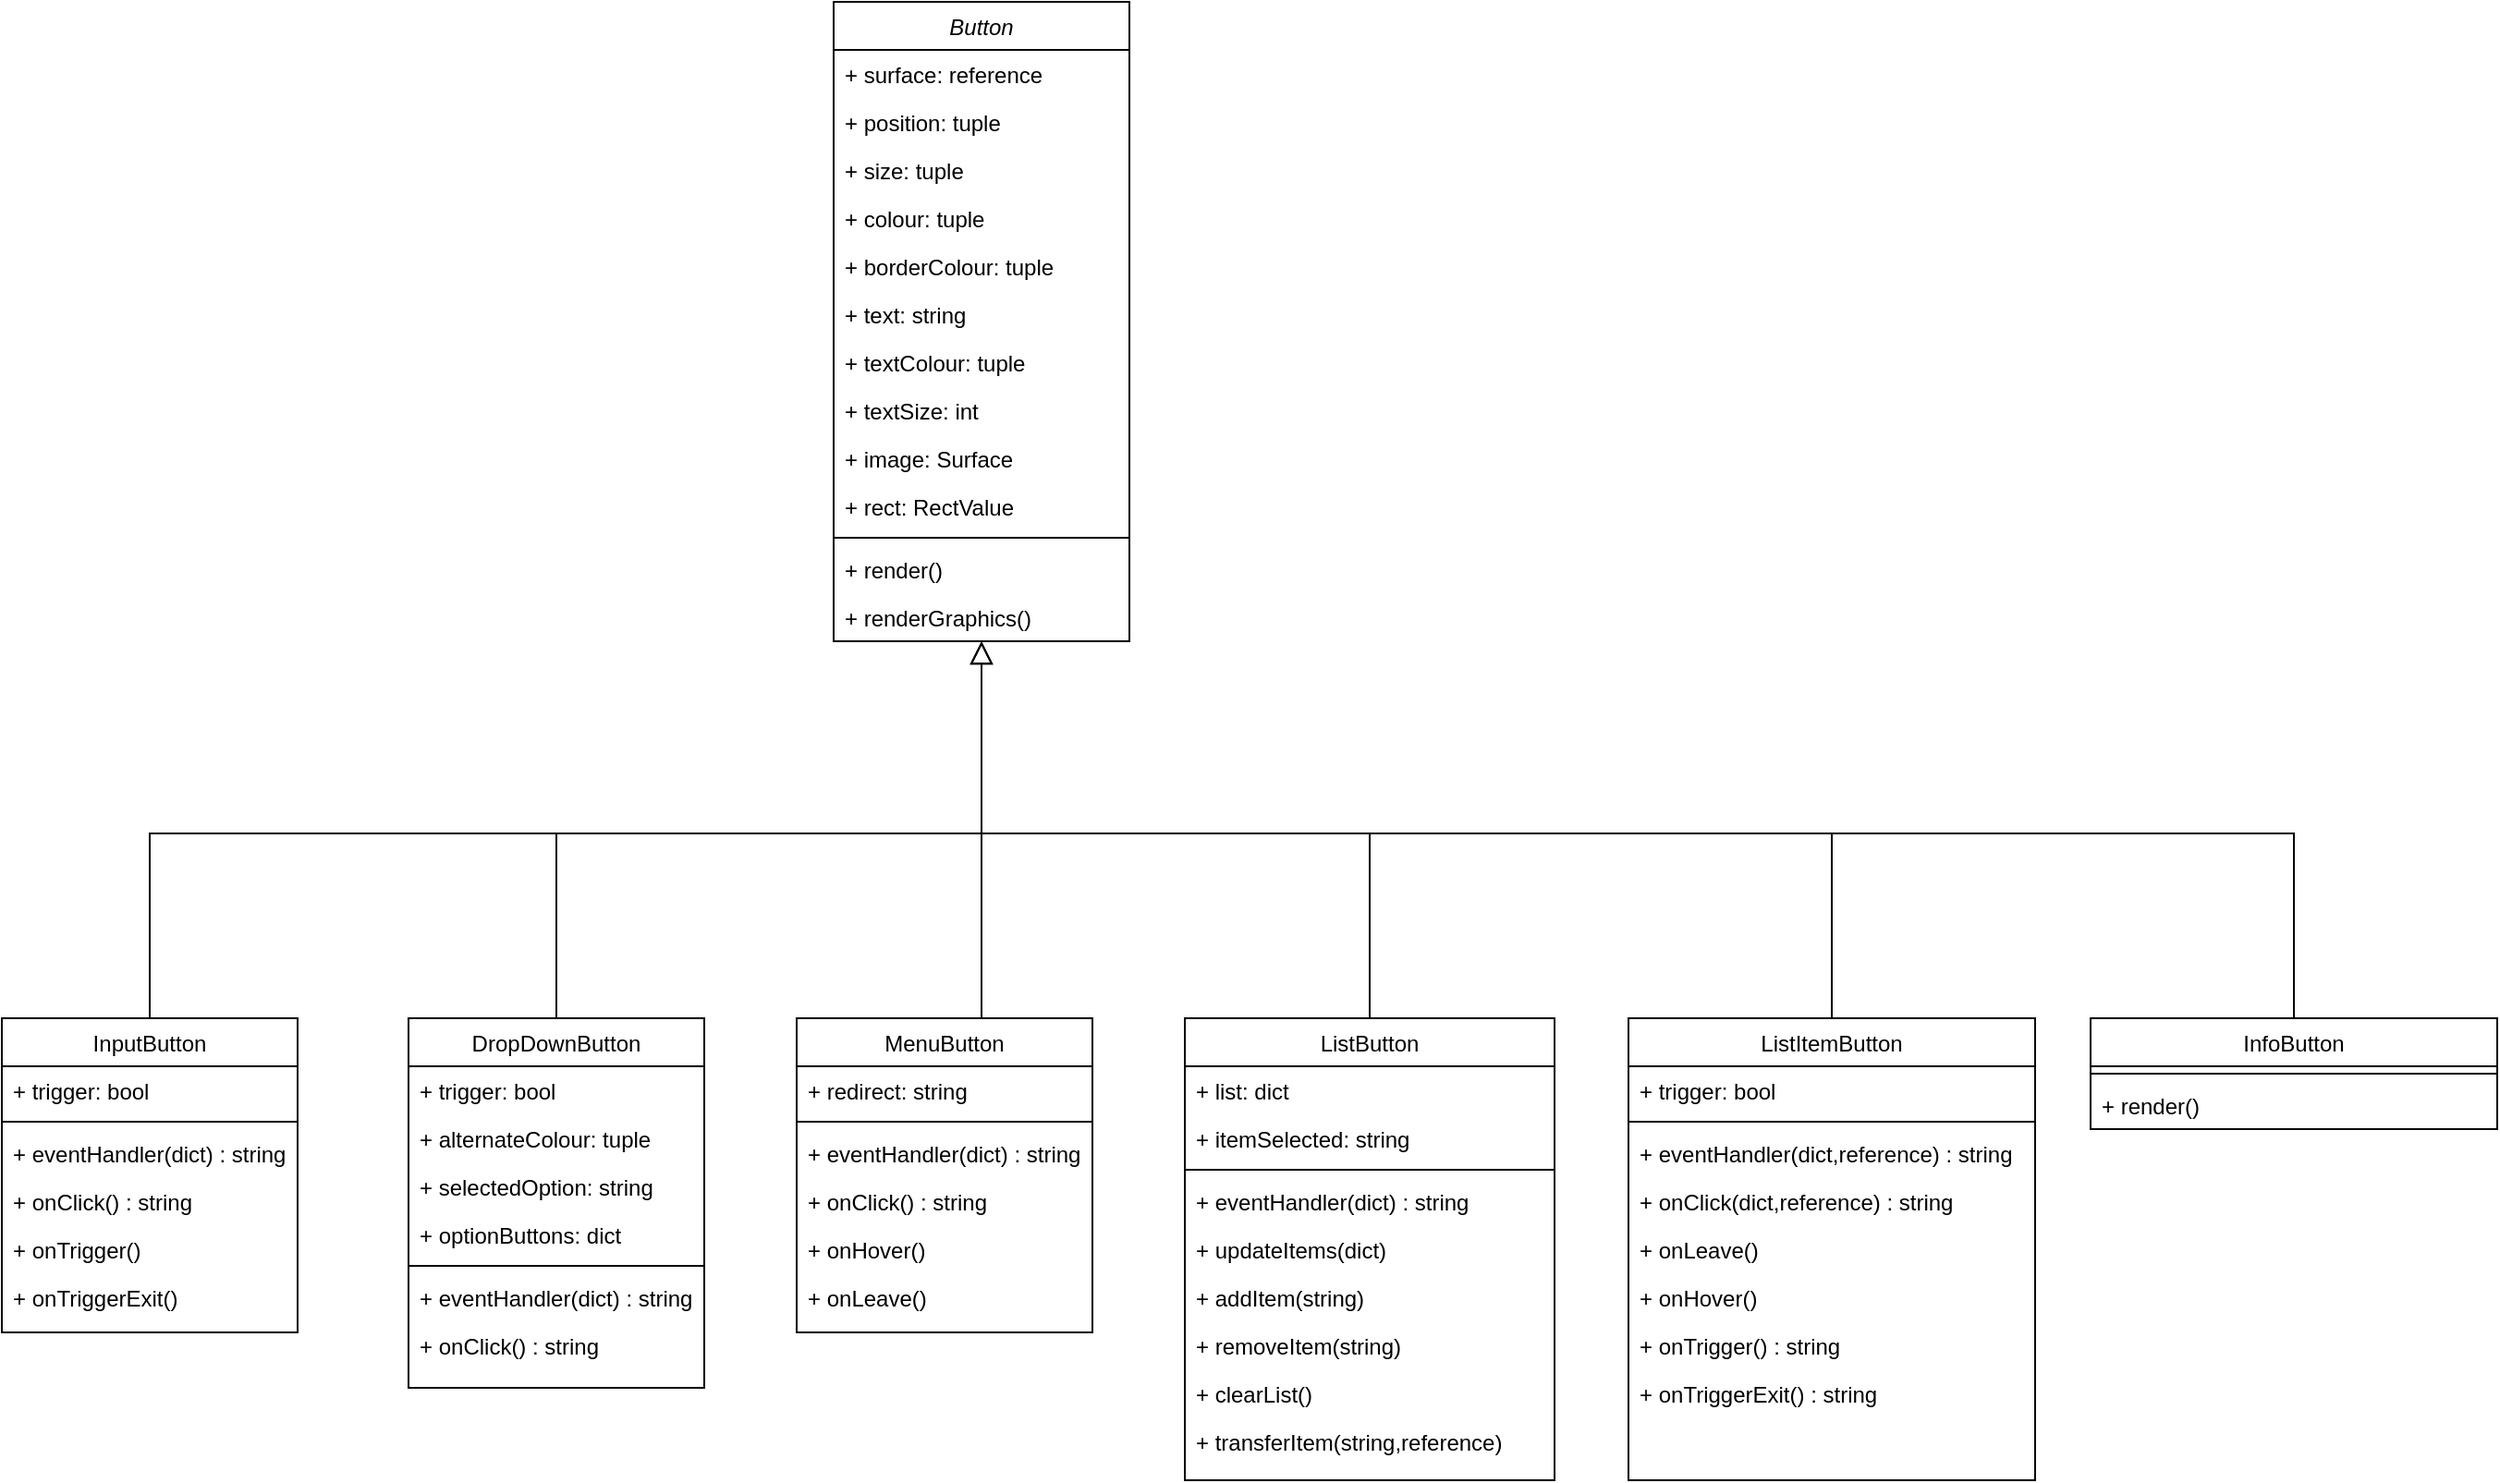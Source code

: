 <mxfile version="21.0.1" type="device"><diagram id="C5RBs43oDa-KdzZeNtuy" name="Page-1"><mxGraphModel dx="2518" dy="2461" grid="1" gridSize="10" guides="1" tooltips="1" connect="1" arrows="1" fold="1" page="1" pageScale="1" pageWidth="827" pageHeight="1169" math="0" shadow="0"><root><mxCell id="WIyWlLk6GJQsqaUBKTNV-0"/><mxCell id="WIyWlLk6GJQsqaUBKTNV-1" parent="WIyWlLk6GJQsqaUBKTNV-0"/><mxCell id="zkfFHV4jXpPFQw0GAbJ--0" value="Button" style="swimlane;fontStyle=2;align=center;verticalAlign=top;childLayout=stackLayout;horizontal=1;startSize=26;horizontalStack=0;resizeParent=1;resizeLast=0;collapsible=1;marginBottom=0;rounded=0;shadow=0;strokeWidth=1;" parent="WIyWlLk6GJQsqaUBKTNV-1" vertex="1"><mxGeometry x="530" y="-190" width="160" height="346" as="geometry"><mxRectangle x="270" y="20" width="160" height="26" as="alternateBounds"/></mxGeometry></mxCell><mxCell id="zkfFHV4jXpPFQw0GAbJ--1" value="+ surface: reference" style="text;align=left;verticalAlign=top;spacingLeft=4;spacingRight=4;overflow=hidden;rotatable=0;points=[[0,0.5],[1,0.5]];portConstraint=eastwest;" parent="zkfFHV4jXpPFQw0GAbJ--0" vertex="1"><mxGeometry y="26" width="160" height="26" as="geometry"/></mxCell><object label="+ position: tuple&#10;" id="zkfFHV4jXpPFQw0GAbJ--2"><mxCell style="text;align=left;verticalAlign=top;spacingLeft=4;spacingRight=4;overflow=hidden;rotatable=0;points=[[0,0.5],[1,0.5]];portConstraint=eastwest;rounded=0;shadow=0;html=0;" parent="zkfFHV4jXpPFQw0GAbJ--0" vertex="1"><mxGeometry y="52" width="160" height="26" as="geometry"/></mxCell></object><object label="+ size: tuple" id="BV6IZgUKwwnpaz7Gonvw-4"><mxCell style="text;align=left;verticalAlign=top;spacingLeft=4;spacingRight=4;overflow=hidden;rotatable=0;points=[[0,0.5],[1,0.5]];portConstraint=eastwest;rounded=0;shadow=0;html=0;" vertex="1" parent="zkfFHV4jXpPFQw0GAbJ--0"><mxGeometry y="78" width="160" height="26" as="geometry"/></mxCell></object><object label="+ colour: tuple" id="BV6IZgUKwwnpaz7Gonvw-5"><mxCell style="text;align=left;verticalAlign=top;spacingLeft=4;spacingRight=4;overflow=hidden;rotatable=0;points=[[0,0.5],[1,0.5]];portConstraint=eastwest;rounded=0;shadow=0;html=0;" vertex="1" parent="zkfFHV4jXpPFQw0GAbJ--0"><mxGeometry y="104" width="160" height="26" as="geometry"/></mxCell></object><object label="+ borderColour: tuple" id="BV6IZgUKwwnpaz7Gonvw-6"><mxCell style="text;align=left;verticalAlign=top;spacingLeft=4;spacingRight=4;overflow=hidden;rotatable=0;points=[[0,0.5],[1,0.5]];portConstraint=eastwest;rounded=0;shadow=0;html=0;" vertex="1" parent="zkfFHV4jXpPFQw0GAbJ--0"><mxGeometry y="130" width="160" height="26" as="geometry"/></mxCell></object><object label="+ text: string" id="BV6IZgUKwwnpaz7Gonvw-7"><mxCell style="text;align=left;verticalAlign=top;spacingLeft=4;spacingRight=4;overflow=hidden;rotatable=0;points=[[0,0.5],[1,0.5]];portConstraint=eastwest;rounded=0;shadow=0;html=0;" vertex="1" parent="zkfFHV4jXpPFQw0GAbJ--0"><mxGeometry y="156" width="160" height="26" as="geometry"/></mxCell></object><object label="+ textColour: tuple" id="BV6IZgUKwwnpaz7Gonvw-8"><mxCell style="text;align=left;verticalAlign=top;spacingLeft=4;spacingRight=4;overflow=hidden;rotatable=0;points=[[0,0.5],[1,0.5]];portConstraint=eastwest;rounded=0;shadow=0;html=0;" vertex="1" parent="zkfFHV4jXpPFQw0GAbJ--0"><mxGeometry y="182" width="160" height="26" as="geometry"/></mxCell></object><object label="+ textSize: int" id="BV6IZgUKwwnpaz7Gonvw-9"><mxCell style="text;align=left;verticalAlign=top;spacingLeft=4;spacingRight=4;overflow=hidden;rotatable=0;points=[[0,0.5],[1,0.5]];portConstraint=eastwest;rounded=0;shadow=0;html=0;" vertex="1" parent="zkfFHV4jXpPFQw0GAbJ--0"><mxGeometry y="208" width="160" height="26" as="geometry"/></mxCell></object><object label="+ image: Surface" id="BV6IZgUKwwnpaz7Gonvw-10"><mxCell style="text;align=left;verticalAlign=top;spacingLeft=4;spacingRight=4;overflow=hidden;rotatable=0;points=[[0,0.5],[1,0.5]];portConstraint=eastwest;rounded=0;shadow=0;html=0;" vertex="1" parent="zkfFHV4jXpPFQw0GAbJ--0"><mxGeometry y="234" width="160" height="26" as="geometry"/></mxCell></object><object label="+ rect: RectValue" id="BV6IZgUKwwnpaz7Gonvw-11"><mxCell style="text;align=left;verticalAlign=top;spacingLeft=4;spacingRight=4;overflow=hidden;rotatable=0;points=[[0,0.5],[1,0.5]];portConstraint=eastwest;rounded=0;shadow=0;html=0;" vertex="1" parent="zkfFHV4jXpPFQw0GAbJ--0"><mxGeometry y="260" width="160" height="26" as="geometry"/></mxCell></object><mxCell id="zkfFHV4jXpPFQw0GAbJ--4" value="" style="line;html=1;strokeWidth=1;align=left;verticalAlign=middle;spacingTop=-1;spacingLeft=3;spacingRight=3;rotatable=0;labelPosition=right;points=[];portConstraint=eastwest;" parent="zkfFHV4jXpPFQw0GAbJ--0" vertex="1"><mxGeometry y="286" width="160" height="8" as="geometry"/></mxCell><mxCell id="zkfFHV4jXpPFQw0GAbJ--5" value="+ render()" style="text;align=left;verticalAlign=top;spacingLeft=4;spacingRight=4;overflow=hidden;rotatable=0;points=[[0,0.5],[1,0.5]];portConstraint=eastwest;" parent="zkfFHV4jXpPFQw0GAbJ--0" vertex="1"><mxGeometry y="294" width="160" height="26" as="geometry"/></mxCell><mxCell id="BV6IZgUKwwnpaz7Gonvw-12" value="+ renderGraphics()" style="text;align=left;verticalAlign=top;spacingLeft=4;spacingRight=4;overflow=hidden;rotatable=0;points=[[0,0.5],[1,0.5]];portConstraint=eastwest;" vertex="1" parent="zkfFHV4jXpPFQw0GAbJ--0"><mxGeometry y="320" width="160" height="26" as="geometry"/></mxCell><mxCell id="zkfFHV4jXpPFQw0GAbJ--12" value="" style="endArrow=block;endSize=10;endFill=0;shadow=0;strokeWidth=1;rounded=0;edgeStyle=elbowEdgeStyle;elbow=vertical;exitX=0.5;exitY=0;exitDx=0;exitDy=0;" parent="WIyWlLk6GJQsqaUBKTNV-1" source="BV6IZgUKwwnpaz7Gonvw-20" target="zkfFHV4jXpPFQw0GAbJ--0" edge="1"><mxGeometry width="160" relative="1" as="geometry"><mxPoint x="90" y="360" as="sourcePoint"/><mxPoint x="200" y="203" as="targetPoint"/><Array as="points"><mxPoint x="260" y="260"/></Array></mxGeometry></mxCell><mxCell id="zkfFHV4jXpPFQw0GAbJ--13" value="MenuButton" style="swimlane;fontStyle=0;align=center;verticalAlign=top;childLayout=stackLayout;horizontal=1;startSize=26;horizontalStack=0;resizeParent=1;resizeLast=0;collapsible=1;marginBottom=0;rounded=0;shadow=0;strokeWidth=1;" parent="WIyWlLk6GJQsqaUBKTNV-1" vertex="1"><mxGeometry x="510" y="360" width="160" height="170" as="geometry"><mxRectangle x="340" y="380" width="170" height="26" as="alternateBounds"/></mxGeometry></mxCell><mxCell id="zkfFHV4jXpPFQw0GAbJ--14" value="+ redirect: string" style="text;align=left;verticalAlign=top;spacingLeft=4;spacingRight=4;overflow=hidden;rotatable=0;points=[[0,0.5],[1,0.5]];portConstraint=eastwest;" parent="zkfFHV4jXpPFQw0GAbJ--13" vertex="1"><mxGeometry y="26" width="160" height="26" as="geometry"/></mxCell><mxCell id="zkfFHV4jXpPFQw0GAbJ--15" value="" style="line;html=1;strokeWidth=1;align=left;verticalAlign=middle;spacingTop=-1;spacingLeft=3;spacingRight=3;rotatable=0;labelPosition=right;points=[];portConstraint=eastwest;" parent="zkfFHV4jXpPFQw0GAbJ--13" vertex="1"><mxGeometry y="52" width="160" height="8" as="geometry"/></mxCell><mxCell id="BV6IZgUKwwnpaz7Gonvw-15" value="+ eventHandler(dict) : string" style="text;align=left;verticalAlign=top;spacingLeft=4;spacingRight=4;overflow=hidden;rotatable=0;points=[[0,0.5],[1,0.5]];portConstraint=eastwest;" vertex="1" parent="zkfFHV4jXpPFQw0GAbJ--13"><mxGeometry y="60" width="160" height="26" as="geometry"/></mxCell><mxCell id="BV6IZgUKwwnpaz7Gonvw-14" value="+ onClick() : string" style="text;align=left;verticalAlign=top;spacingLeft=4;spacingRight=4;overflow=hidden;rotatable=0;points=[[0,0.5],[1,0.5]];portConstraint=eastwest;" vertex="1" parent="zkfFHV4jXpPFQw0GAbJ--13"><mxGeometry y="86" width="160" height="26" as="geometry"/></mxCell><mxCell id="BV6IZgUKwwnpaz7Gonvw-17" value="+ onHover()" style="text;align=left;verticalAlign=top;spacingLeft=4;spacingRight=4;overflow=hidden;rotatable=0;points=[[0,0.5],[1,0.5]];portConstraint=eastwest;" vertex="1" parent="zkfFHV4jXpPFQw0GAbJ--13"><mxGeometry y="112" width="160" height="26" as="geometry"/></mxCell><mxCell id="BV6IZgUKwwnpaz7Gonvw-18" value="+ onLeave()" style="text;align=left;verticalAlign=top;spacingLeft=4;spacingRight=4;overflow=hidden;rotatable=0;points=[[0,0.5],[1,0.5]];portConstraint=eastwest;" vertex="1" parent="zkfFHV4jXpPFQw0GAbJ--13"><mxGeometry y="138" width="160" height="26" as="geometry"/></mxCell><mxCell id="zkfFHV4jXpPFQw0GAbJ--16" value="" style="endArrow=block;endSize=10;endFill=0;shadow=0;strokeWidth=1;rounded=0;edgeStyle=elbowEdgeStyle;elbow=vertical;" parent="WIyWlLk6GJQsqaUBKTNV-1" source="zkfFHV4jXpPFQw0GAbJ--13" target="zkfFHV4jXpPFQw0GAbJ--0" edge="1"><mxGeometry width="160" relative="1" as="geometry"><mxPoint x="210" y="373" as="sourcePoint"/><mxPoint x="310" y="271" as="targetPoint"/><Array as="points"><mxPoint x="610" y="270"/></Array></mxGeometry></mxCell><mxCell id="BV6IZgUKwwnpaz7Gonvw-20" value="InputButton" style="swimlane;fontStyle=0;align=center;verticalAlign=top;childLayout=stackLayout;horizontal=1;startSize=26;horizontalStack=0;resizeParent=1;resizeLast=0;collapsible=1;marginBottom=0;rounded=0;shadow=0;strokeWidth=1;" vertex="1" parent="WIyWlLk6GJQsqaUBKTNV-1"><mxGeometry x="80" y="360" width="160" height="170" as="geometry"><mxRectangle x="340" y="380" width="170" height="26" as="alternateBounds"/></mxGeometry></mxCell><mxCell id="BV6IZgUKwwnpaz7Gonvw-21" value="+ trigger: bool" style="text;align=left;verticalAlign=top;spacingLeft=4;spacingRight=4;overflow=hidden;rotatable=0;points=[[0,0.5],[1,0.5]];portConstraint=eastwest;" vertex="1" parent="BV6IZgUKwwnpaz7Gonvw-20"><mxGeometry y="26" width="160" height="26" as="geometry"/></mxCell><mxCell id="BV6IZgUKwwnpaz7Gonvw-22" value="" style="line;html=1;strokeWidth=1;align=left;verticalAlign=middle;spacingTop=-1;spacingLeft=3;spacingRight=3;rotatable=0;labelPosition=right;points=[];portConstraint=eastwest;" vertex="1" parent="BV6IZgUKwwnpaz7Gonvw-20"><mxGeometry y="52" width="160" height="8" as="geometry"/></mxCell><mxCell id="BV6IZgUKwwnpaz7Gonvw-23" value="+ eventHandler(dict) : string" style="text;align=left;verticalAlign=top;spacingLeft=4;spacingRight=4;overflow=hidden;rotatable=0;points=[[0,0.5],[1,0.5]];portConstraint=eastwest;" vertex="1" parent="BV6IZgUKwwnpaz7Gonvw-20"><mxGeometry y="60" width="160" height="26" as="geometry"/></mxCell><mxCell id="BV6IZgUKwwnpaz7Gonvw-24" value="+ onClick() : string" style="text;align=left;verticalAlign=top;spacingLeft=4;spacingRight=4;overflow=hidden;rotatable=0;points=[[0,0.5],[1,0.5]];portConstraint=eastwest;" vertex="1" parent="BV6IZgUKwwnpaz7Gonvw-20"><mxGeometry y="86" width="160" height="26" as="geometry"/></mxCell><mxCell id="BV6IZgUKwwnpaz7Gonvw-25" value="+ onTrigger()" style="text;align=left;verticalAlign=top;spacingLeft=4;spacingRight=4;overflow=hidden;rotatable=0;points=[[0,0.5],[1,0.5]];portConstraint=eastwest;" vertex="1" parent="BV6IZgUKwwnpaz7Gonvw-20"><mxGeometry y="112" width="160" height="26" as="geometry"/></mxCell><mxCell id="BV6IZgUKwwnpaz7Gonvw-26" value="+ onTriggerExit()" style="text;align=left;verticalAlign=top;spacingLeft=4;spacingRight=4;overflow=hidden;rotatable=0;points=[[0,0.5],[1,0.5]];portConstraint=eastwest;" vertex="1" parent="BV6IZgUKwwnpaz7Gonvw-20"><mxGeometry y="138" width="160" height="26" as="geometry"/></mxCell><mxCell id="BV6IZgUKwwnpaz7Gonvw-41" style="edgeStyle=orthogonalEdgeStyle;rounded=0;orthogonalLoop=1;jettySize=auto;html=1;exitX=0.5;exitY=0;exitDx=0;exitDy=0;endArrow=none;endFill=0;" edge="1" parent="WIyWlLk6GJQsqaUBKTNV-1" source="BV6IZgUKwwnpaz7Gonvw-27"><mxGeometry relative="1" as="geometry"><mxPoint x="380" y="260" as="targetPoint"/></mxGeometry></mxCell><mxCell id="BV6IZgUKwwnpaz7Gonvw-27" value="DropDownButton" style="swimlane;fontStyle=0;align=center;verticalAlign=top;childLayout=stackLayout;horizontal=1;startSize=26;horizontalStack=0;resizeParent=1;resizeLast=0;collapsible=1;marginBottom=0;rounded=0;shadow=0;strokeWidth=1;" vertex="1" parent="WIyWlLk6GJQsqaUBKTNV-1"><mxGeometry x="300" y="360" width="160" height="200" as="geometry"><mxRectangle x="340" y="380" width="170" height="26" as="alternateBounds"/></mxGeometry></mxCell><mxCell id="BV6IZgUKwwnpaz7Gonvw-28" value="+ trigger: bool" style="text;align=left;verticalAlign=top;spacingLeft=4;spacingRight=4;overflow=hidden;rotatable=0;points=[[0,0.5],[1,0.5]];portConstraint=eastwest;" vertex="1" parent="BV6IZgUKwwnpaz7Gonvw-27"><mxGeometry y="26" width="160" height="26" as="geometry"/></mxCell><mxCell id="BV6IZgUKwwnpaz7Gonvw-34" value="+ alternateColour: tuple" style="text;align=left;verticalAlign=top;spacingLeft=4;spacingRight=4;overflow=hidden;rotatable=0;points=[[0,0.5],[1,0.5]];portConstraint=eastwest;" vertex="1" parent="BV6IZgUKwwnpaz7Gonvw-27"><mxGeometry y="52" width="160" height="26" as="geometry"/></mxCell><mxCell id="BV6IZgUKwwnpaz7Gonvw-36" value="+ selectedOption: string" style="text;align=left;verticalAlign=top;spacingLeft=4;spacingRight=4;overflow=hidden;rotatable=0;points=[[0,0.5],[1,0.5]];portConstraint=eastwest;" vertex="1" parent="BV6IZgUKwwnpaz7Gonvw-27"><mxGeometry y="78" width="160" height="26" as="geometry"/></mxCell><mxCell id="BV6IZgUKwwnpaz7Gonvw-37" value="+ optionButtons: dict" style="text;align=left;verticalAlign=top;spacingLeft=4;spacingRight=4;overflow=hidden;rotatable=0;points=[[0,0.5],[1,0.5]];portConstraint=eastwest;" vertex="1" parent="BV6IZgUKwwnpaz7Gonvw-27"><mxGeometry y="104" width="160" height="26" as="geometry"/></mxCell><mxCell id="BV6IZgUKwwnpaz7Gonvw-29" value="" style="line;html=1;strokeWidth=1;align=left;verticalAlign=middle;spacingTop=-1;spacingLeft=3;spacingRight=3;rotatable=0;labelPosition=right;points=[];portConstraint=eastwest;" vertex="1" parent="BV6IZgUKwwnpaz7Gonvw-27"><mxGeometry y="130" width="160" height="8" as="geometry"/></mxCell><mxCell id="BV6IZgUKwwnpaz7Gonvw-30" value="+ eventHandler(dict) : string" style="text;align=left;verticalAlign=top;spacingLeft=4;spacingRight=4;overflow=hidden;rotatable=0;points=[[0,0.5],[1,0.5]];portConstraint=eastwest;" vertex="1" parent="BV6IZgUKwwnpaz7Gonvw-27"><mxGeometry y="138" width="160" height="26" as="geometry"/></mxCell><mxCell id="BV6IZgUKwwnpaz7Gonvw-31" value="+ onClick() : string" style="text;align=left;verticalAlign=top;spacingLeft=4;spacingRight=4;overflow=hidden;rotatable=0;points=[[0,0.5],[1,0.5]];portConstraint=eastwest;" vertex="1" parent="BV6IZgUKwwnpaz7Gonvw-27"><mxGeometry y="164" width="160" height="26" as="geometry"/></mxCell><mxCell id="BV6IZgUKwwnpaz7Gonvw-55" style="edgeStyle=orthogonalEdgeStyle;rounded=0;orthogonalLoop=1;jettySize=auto;html=1;exitX=0.5;exitY=0;exitDx=0;exitDy=0;endArrow=none;endFill=0;" edge="1" parent="WIyWlLk6GJQsqaUBKTNV-1" source="BV6IZgUKwwnpaz7Gonvw-42"><mxGeometry relative="1" as="geometry"><mxPoint x="820" y="260" as="targetPoint"/><Array as="points"><mxPoint x="820" y="300"/></Array></mxGeometry></mxCell><mxCell id="BV6IZgUKwwnpaz7Gonvw-42" value="ListButton" style="swimlane;fontStyle=0;align=center;verticalAlign=top;childLayout=stackLayout;horizontal=1;startSize=26;horizontalStack=0;resizeParent=1;resizeLast=0;collapsible=1;marginBottom=0;rounded=0;shadow=0;strokeWidth=1;" vertex="1" parent="WIyWlLk6GJQsqaUBKTNV-1"><mxGeometry x="720" y="360" width="200" height="250" as="geometry"><mxRectangle x="340" y="380" width="170" height="26" as="alternateBounds"/></mxGeometry></mxCell><mxCell id="BV6IZgUKwwnpaz7Gonvw-43" value="+ list: dict" style="text;align=left;verticalAlign=top;spacingLeft=4;spacingRight=4;overflow=hidden;rotatable=0;points=[[0,0.5],[1,0.5]];portConstraint=eastwest;" vertex="1" parent="BV6IZgUKwwnpaz7Gonvw-42"><mxGeometry y="26" width="200" height="26" as="geometry"/></mxCell><mxCell id="BV6IZgUKwwnpaz7Gonvw-49" value="+ itemSelected: string" style="text;align=left;verticalAlign=top;spacingLeft=4;spacingRight=4;overflow=hidden;rotatable=0;points=[[0,0.5],[1,0.5]];portConstraint=eastwest;" vertex="1" parent="BV6IZgUKwwnpaz7Gonvw-42"><mxGeometry y="52" width="200" height="26" as="geometry"/></mxCell><mxCell id="BV6IZgUKwwnpaz7Gonvw-44" value="" style="line;html=1;strokeWidth=1;align=left;verticalAlign=middle;spacingTop=-1;spacingLeft=3;spacingRight=3;rotatable=0;labelPosition=right;points=[];portConstraint=eastwest;" vertex="1" parent="BV6IZgUKwwnpaz7Gonvw-42"><mxGeometry y="78" width="200" height="8" as="geometry"/></mxCell><mxCell id="BV6IZgUKwwnpaz7Gonvw-45" value="+ eventHandler(dict) : string" style="text;align=left;verticalAlign=top;spacingLeft=4;spacingRight=4;overflow=hidden;rotatable=0;points=[[0,0.5],[1,0.5]];portConstraint=eastwest;" vertex="1" parent="BV6IZgUKwwnpaz7Gonvw-42"><mxGeometry y="86" width="200" height="26" as="geometry"/></mxCell><mxCell id="BV6IZgUKwwnpaz7Gonvw-50" value="+ updateItems(dict)" style="text;align=left;verticalAlign=top;spacingLeft=4;spacingRight=4;overflow=hidden;rotatable=0;points=[[0,0.5],[1,0.5]];portConstraint=eastwest;" vertex="1" parent="BV6IZgUKwwnpaz7Gonvw-42"><mxGeometry y="112" width="200" height="26" as="geometry"/></mxCell><mxCell id="BV6IZgUKwwnpaz7Gonvw-52" value="+ addItem(string)" style="text;align=left;verticalAlign=top;spacingLeft=4;spacingRight=4;overflow=hidden;rotatable=0;points=[[0,0.5],[1,0.5]];portConstraint=eastwest;" vertex="1" parent="BV6IZgUKwwnpaz7Gonvw-42"><mxGeometry y="138" width="200" height="26" as="geometry"/></mxCell><mxCell id="BV6IZgUKwwnpaz7Gonvw-51" value="+ removeItem(string)" style="text;align=left;verticalAlign=top;spacingLeft=4;spacingRight=4;overflow=hidden;rotatable=0;points=[[0,0.5],[1,0.5]];portConstraint=eastwest;" vertex="1" parent="BV6IZgUKwwnpaz7Gonvw-42"><mxGeometry y="164" width="200" height="26" as="geometry"/></mxCell><mxCell id="BV6IZgUKwwnpaz7Gonvw-53" value="+ clearList()" style="text;align=left;verticalAlign=top;spacingLeft=4;spacingRight=4;overflow=hidden;rotatable=0;points=[[0,0.5],[1,0.5]];portConstraint=eastwest;" vertex="1" parent="BV6IZgUKwwnpaz7Gonvw-42"><mxGeometry y="190" width="200" height="26" as="geometry"/></mxCell><mxCell id="BV6IZgUKwwnpaz7Gonvw-54" value="+ transferItem(string,reference)" style="text;align=left;verticalAlign=top;spacingLeft=4;spacingRight=4;overflow=hidden;rotatable=0;points=[[0,0.5],[1,0.5]];portConstraint=eastwest;" vertex="1" parent="BV6IZgUKwwnpaz7Gonvw-42"><mxGeometry y="216" width="200" height="26" as="geometry"/></mxCell><mxCell id="BV6IZgUKwwnpaz7Gonvw-72" style="edgeStyle=orthogonalEdgeStyle;rounded=0;orthogonalLoop=1;jettySize=auto;html=1;exitX=0.5;exitY=0;exitDx=0;exitDy=0;endArrow=none;endFill=0;" edge="1" parent="WIyWlLk6GJQsqaUBKTNV-1" source="BV6IZgUKwwnpaz7Gonvw-56"><mxGeometry relative="1" as="geometry"><mxPoint x="610" y="260" as="targetPoint"/><Array as="points"><mxPoint x="1070" y="260"/></Array></mxGeometry></mxCell><mxCell id="BV6IZgUKwwnpaz7Gonvw-56" value="ListItemButton" style="swimlane;fontStyle=0;align=center;verticalAlign=top;childLayout=stackLayout;horizontal=1;startSize=26;horizontalStack=0;resizeParent=1;resizeLast=0;collapsible=1;marginBottom=0;rounded=0;shadow=0;strokeWidth=1;" vertex="1" parent="WIyWlLk6GJQsqaUBKTNV-1"><mxGeometry x="960" y="360" width="220" height="250" as="geometry"><mxRectangle x="340" y="380" width="170" height="26" as="alternateBounds"/></mxGeometry></mxCell><mxCell id="BV6IZgUKwwnpaz7Gonvw-58" value="+ trigger: bool" style="text;align=left;verticalAlign=top;spacingLeft=4;spacingRight=4;overflow=hidden;rotatable=0;points=[[0,0.5],[1,0.5]];portConstraint=eastwest;" vertex="1" parent="BV6IZgUKwwnpaz7Gonvw-56"><mxGeometry y="26" width="220" height="26" as="geometry"/></mxCell><mxCell id="BV6IZgUKwwnpaz7Gonvw-59" value="" style="line;html=1;strokeWidth=1;align=left;verticalAlign=middle;spacingTop=-1;spacingLeft=3;spacingRight=3;rotatable=0;labelPosition=right;points=[];portConstraint=eastwest;" vertex="1" parent="BV6IZgUKwwnpaz7Gonvw-56"><mxGeometry y="52" width="220" height="8" as="geometry"/></mxCell><mxCell id="BV6IZgUKwwnpaz7Gonvw-60" value="+ eventHandler(dict,reference) : string" style="text;align=left;verticalAlign=top;spacingLeft=4;spacingRight=4;overflow=hidden;rotatable=0;points=[[0,0.5],[1,0.5]];portConstraint=eastwest;" vertex="1" parent="BV6IZgUKwwnpaz7Gonvw-56"><mxGeometry y="60" width="220" height="26" as="geometry"/></mxCell><mxCell id="BV6IZgUKwwnpaz7Gonvw-67" value="+ onClick(dict,reference) : string" style="text;align=left;verticalAlign=top;spacingLeft=4;spacingRight=4;overflow=hidden;rotatable=0;points=[[0,0.5],[1,0.5]];portConstraint=eastwest;" vertex="1" parent="BV6IZgUKwwnpaz7Gonvw-56"><mxGeometry y="86" width="220" height="26" as="geometry"/></mxCell><mxCell id="BV6IZgUKwwnpaz7Gonvw-68" value="+ onLeave()" style="text;align=left;verticalAlign=top;spacingLeft=4;spacingRight=4;overflow=hidden;rotatable=0;points=[[0,0.5],[1,0.5]];portConstraint=eastwest;" vertex="1" parent="BV6IZgUKwwnpaz7Gonvw-56"><mxGeometry y="112" width="220" height="26" as="geometry"/></mxCell><mxCell id="BV6IZgUKwwnpaz7Gonvw-69" value="+ onHover()" style="text;align=left;verticalAlign=top;spacingLeft=4;spacingRight=4;overflow=hidden;rotatable=0;points=[[0,0.5],[1,0.5]];portConstraint=eastwest;" vertex="1" parent="BV6IZgUKwwnpaz7Gonvw-56"><mxGeometry y="138" width="220" height="26" as="geometry"/></mxCell><mxCell id="BV6IZgUKwwnpaz7Gonvw-70" value="+ onTrigger() : string" style="text;align=left;verticalAlign=top;spacingLeft=4;spacingRight=4;overflow=hidden;rotatable=0;points=[[0,0.5],[1,0.5]];portConstraint=eastwest;" vertex="1" parent="BV6IZgUKwwnpaz7Gonvw-56"><mxGeometry y="164" width="220" height="26" as="geometry"/></mxCell><mxCell id="BV6IZgUKwwnpaz7Gonvw-71" value="+ onTriggerExit() : string" style="text;align=left;verticalAlign=top;spacingLeft=4;spacingRight=4;overflow=hidden;rotatable=0;points=[[0,0.5],[1,0.5]];portConstraint=eastwest;" vertex="1" parent="BV6IZgUKwwnpaz7Gonvw-56"><mxGeometry y="190" width="220" height="26" as="geometry"/></mxCell><mxCell id="BV6IZgUKwwnpaz7Gonvw-83" style="edgeStyle=orthogonalEdgeStyle;rounded=0;orthogonalLoop=1;jettySize=auto;html=1;exitX=0.5;exitY=0;exitDx=0;exitDy=0;endArrow=none;endFill=0;" edge="1" parent="WIyWlLk6GJQsqaUBKTNV-1" source="BV6IZgUKwwnpaz7Gonvw-73"><mxGeometry relative="1" as="geometry"><mxPoint x="1020" y="260" as="targetPoint"/><Array as="points"><mxPoint x="1320" y="260"/></Array></mxGeometry></mxCell><mxCell id="BV6IZgUKwwnpaz7Gonvw-73" value="InfoButton" style="swimlane;fontStyle=0;align=center;verticalAlign=top;childLayout=stackLayout;horizontal=1;startSize=26;horizontalStack=0;resizeParent=1;resizeLast=0;collapsible=1;marginBottom=0;rounded=0;shadow=0;strokeWidth=1;" vertex="1" parent="WIyWlLk6GJQsqaUBKTNV-1"><mxGeometry x="1210" y="360" width="220" height="60" as="geometry"><mxRectangle x="340" y="380" width="170" height="26" as="alternateBounds"/></mxGeometry></mxCell><mxCell id="BV6IZgUKwwnpaz7Gonvw-75" value="" style="line;html=1;strokeWidth=1;align=left;verticalAlign=middle;spacingTop=-1;spacingLeft=3;spacingRight=3;rotatable=0;labelPosition=right;points=[];portConstraint=eastwest;" vertex="1" parent="BV6IZgUKwwnpaz7Gonvw-73"><mxGeometry y="26" width="220" height="8" as="geometry"/></mxCell><mxCell id="BV6IZgUKwwnpaz7Gonvw-79" value="+ render()" style="text;align=left;verticalAlign=top;spacingLeft=4;spacingRight=4;overflow=hidden;rotatable=0;points=[[0,0.5],[1,0.5]];portConstraint=eastwest;" vertex="1" parent="BV6IZgUKwwnpaz7Gonvw-73"><mxGeometry y="34" width="220" height="26" as="geometry"/></mxCell></root></mxGraphModel></diagram></mxfile>